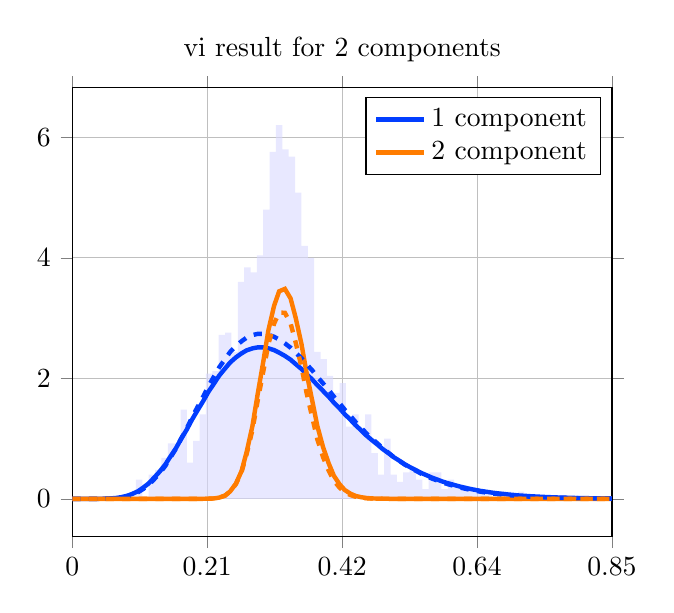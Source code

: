 \begin{tikzpicture}
\begin{axis}[title={vi result for 2 components}, yticklabel style={/pgf/number format/fixed,
            /pgf/number format/precision=3}, grid={major}, yminorgrids={true}, tick align={outside}, xtick={0.0,0.212,0.424,0.636,0.848}, xmin={0.0}, xmax={0.848}, scaled y ticks={false}]
    \addplot[ybar interval, fill={blue!15}, forget plot, opacity={0.6}, draw={none}, bar width={5.0e-6}]
        table[row sep={\\}]
        {
            \\
            0.05  0.04  \\
            0.06  0.04  \\
            0.07  0.04  \\
            0.08  0.04  \\
            0.09  0.08  \\
            0.1  0.32  \\
            0.11  0.04  \\
            0.12  0.4  \\
            0.13  0.48  \\
            0.14  0.68  \\
            0.15  0.92  \\
            0.16  0.92  \\
            0.17  1.48  \\
            0.18  0.6  \\
            0.19  0.96  \\
            0.2  1.4  \\
            0.21  2.08  \\
            0.22  2.12  \\
            0.23  2.72  \\
            0.24  2.76  \\
            0.25  2.44  \\
            0.26  3.6  \\
            0.27  3.84  \\
            0.28  3.76  \\
            0.29  4.04  \\
            0.3  4.8  \\
            0.31  5.76  \\
            0.32  6.2  \\
            0.33  5.8  \\
            0.34  5.68  \\
            0.35  5.08  \\
            0.36  4.2  \\
            0.37  4.0  \\
            0.38  2.44  \\
            0.39  2.32  \\
            0.4  2.04  \\
            0.41  1.76  \\
            0.42  1.92  \\
            0.43  1.2  \\
            0.44  1.4  \\
            0.45  1.12  \\
            0.46  1.4  \\
            0.47  0.76  \\
            0.48  0.4  \\
            0.49  1.0  \\
            0.5  0.4  \\
            0.51  0.28  \\
            0.52  0.44  \\
            0.53  0.48  \\
            0.54  0.32  \\
            0.55  0.16  \\
            0.56  0.44  \\
            0.57  0.44  \\
            0.58  0.16  \\
            0.59  0.32  \\
            0.6  0.2  \\
            0.61  0.16  \\
            0.62  0.2  \\
            0.63  0.12  \\
            0.64  0.12  \\
            0.65  0.08  \\
            0.66  0.0  \\
            0.67  0.12  \\
            0.68  0.12  \\
            0.69  0.08  \\
            0.7  0.12  \\
            0.71  0.04  \\
            0.72  0.0  \\
            0.73  0.04  \\
            0.74  0.0  \\
            0.75  0.0  \\
            0.76  0.0  \\
            0.77  0.04  \\
            0.78  0.0  \\
            0.79  0.0  \\
            0.8  0.0  \\
            0.81  0.0  \\
            0.82  0.0  \\
            0.83  0.0  \\
            0.84  0.04  \\
            0.85  0.0  \\
        }
        ;
    \addplot[style={{ultra thick}}, color={rgb,1:red,0.008;green,0.243;blue,1.0}]
        table[row sep={\\}]
        {
            \\
            0.0  0.0  \\
            0.009  1.287e-8  \\
            0.017  1.788e-6  \\
            0.026  2.932e-5  \\
            0.034  0.0  \\
            0.043  0.001  \\
            0.051  0.003  \\
            0.06  0.007  \\
            0.069  0.015  \\
            0.077  0.028  \\
            0.086  0.05  \\
            0.094  0.081  \\
            0.103  0.125  \\
            0.111  0.183  \\
            0.12  0.256  \\
            0.128  0.345  \\
            0.137  0.449  \\
            0.146  0.568  \\
            0.154  0.7  \\
            0.163  0.843  \\
            0.171  0.995  \\
            0.18  1.153  \\
            0.188  1.313  \\
            0.197  1.473  \\
            0.206  1.629  \\
            0.214  1.778  \\
            0.223  1.919  \\
            0.231  2.048  \\
            0.24  2.163  \\
            0.248  2.263  \\
            0.257  2.347  \\
            0.266  2.415  \\
            0.274  2.465  \\
            0.283  2.497  \\
            0.291  2.513  \\
            0.3  2.513  \\
            0.308  2.498  \\
            0.317  2.469  \\
            0.325  2.426  \\
            0.334  2.373  \\
            0.343  2.309  \\
            0.351  2.236  \\
            0.36  2.156  \\
            0.368  2.071  \\
            0.377  1.98  \\
            0.385  1.887  \\
            0.394  1.791  \\
            0.403  1.694  \\
            0.411  1.597  \\
            0.42  1.501  \\
            0.428  1.406  \\
            0.437  1.313  \\
            0.445  1.223  \\
            0.454  1.136  \\
            0.462  1.052  \\
            0.471  0.972  \\
            0.48  0.896  \\
            0.488  0.824  \\
            0.497  0.756  \\
            0.505  0.692  \\
            0.514  0.632  \\
            0.522  0.576  \\
            0.531  0.524  \\
            0.54  0.476  \\
            0.548  0.431  \\
            0.557  0.39  \\
            0.565  0.353  \\
            0.574  0.318  \\
            0.582  0.286  \\
            0.591  0.257  \\
            0.6  0.231  \\
            0.608  0.207  \\
            0.617  0.185  \\
            0.625  0.165  \\
            0.634  0.147  \\
            0.642  0.131  \\
            0.651  0.117  \\
            0.659  0.104  \\
            0.668  0.092  \\
            0.677  0.082  \\
            0.685  0.072  \\
            0.694  0.064  \\
            0.702  0.056  \\
            0.711  0.05  \\
            0.719  0.044  \\
            0.728  0.039  \\
            0.737  0.034  \\
            0.745  0.03  \\
            0.754  0.026  \\
            0.762  0.023  \\
            0.771  0.02  \\
            0.779  0.018  \\
            0.788  0.015  \\
            0.797  0.013  \\
            0.805  0.012  \\
            0.814  0.01  \\
            0.822  0.009  \\
            0.831  0.008  \\
            0.839  0.007  \\
            0.848  0.006  \\
        }
        ;
    \addlegendentry {1 component}
    \addplot[style={{ultra thick}}, color={rgb,1:red,1.0;green,0.486;blue,0.0}]
        table[row sep={\\}]
        {
            \\
            0.0  0.0  \\
            0.009  3.564e-103  \\
            0.017  1.52e-77  \\
            0.026  5.784e-63  \\
            0.034  6.591e-53  \\
            0.043  2.494e-45  \\
            0.051  2.552e-39  \\
            0.06  2.162e-34  \\
            0.069  2.957e-30  \\
            0.077  1.005e-26  \\
            0.086  1.138e-23  \\
            0.094  5.298e-21  \\
            0.103  1.184e-18  \\
            0.111  1.429e-16  \\
            0.12  1.02e-14  \\
            0.128  4.635e-13  \\
            0.137  1.42e-11  \\
            0.146  3.077e-10  \\
            0.154  4.906e-9  \\
            0.163  5.953e-8  \\
            0.171  5.652e-7  \\
            0.18  4.3e-6  \\
            0.188  2.677e-5  \\
            0.197  0.0  \\
            0.206  0.001  \\
            0.214  0.002  \\
            0.223  0.007  \\
            0.231  0.021  \\
            0.24  0.054  \\
            0.248  0.123  \\
            0.257  0.251  \\
            0.266  0.463  \\
            0.274  0.781  \\
            0.283  1.207  \\
            0.291  1.721  \\
            0.3  2.272  \\
            0.308  2.791  \\
            0.317  3.202  \\
            0.325  3.444  \\
            0.334  3.484  \\
            0.343  3.326  \\
            0.351  3.004  \\
            0.36  2.574  \\
            0.368  2.097  \\
            0.377  1.629  \\
            0.385  1.209  \\
            0.394  0.859  \\
            0.403  0.585  \\
            0.411  0.383  \\
            0.42  0.241  \\
            0.428  0.147  \\
            0.437  0.086  \\
            0.445  0.049  \\
            0.454  0.027  \\
            0.462  0.014  \\
            0.471  0.007  \\
            0.48  0.004  \\
            0.488  0.002  \\
            0.497  0.001  \\
            0.505  0.0  \\
            0.514  0.0  \\
            0.522  7.664e-5  \\
            0.531  3.284e-5  \\
            0.54  1.375e-5  \\
            0.548  5.63e-6  \\
            0.557  2.256e-6  \\
            0.565  8.853e-7  \\
            0.574  3.404e-7  \\
            0.582  1.284e-7  \\
            0.591  4.748e-8  \\
            0.6  1.724e-8  \\
            0.608  6.147e-9  \\
            0.617  2.154e-9  \\
            0.625  7.419e-10  \\
            0.634  2.514e-10  \\
            0.642  8.379e-11  \\
            0.651  2.75e-11  \\
            0.659  8.886e-12  \\
            0.668  2.829e-12  \\
            0.677  8.878e-13  \\
            0.685  2.747e-13  \\
            0.694  8.381e-14  \\
            0.702  2.523e-14  \\
            0.711  7.496e-15  \\
            0.719  2.199e-15  \\
            0.728  6.369e-16  \\
            0.737  1.823e-16  \\
            0.745  5.153e-17  \\
            0.754  1.44e-17  \\
            0.762  3.979e-18  \\
            0.771  1.087e-18  \\
            0.779  2.938e-19  \\
            0.788  7.855e-20  \\
            0.797  2.078e-20  \\
            0.805  5.443e-21  \\
            0.814  1.411e-21  \\
            0.822  3.624e-22  \\
            0.831  9.217e-23  \\
            0.839  2.322e-23  \\
            0.848  5.797e-24  \\
        }
        ;
    \addlegendentry {2 component}
    \addplot[style={{ultra thick, dashed}}, color={rgb,1:red,0.008;green,0.243;blue,1.0}]
        table[row sep={\\}]
        {
            \\
            0.0  0.0  \\
            0.009  3.159e-9  \\
            0.017  6.418e-7  \\
            0.026  1.305e-5  \\
            0.034  0.0  \\
            0.043  0.0  \\
            0.051  0.002  \\
            0.06  0.005  \\
            0.069  0.011  \\
            0.077  0.021  \\
            0.086  0.039  \\
            0.094  0.067  \\
            0.103  0.107  \\
            0.111  0.161  \\
            0.12  0.231  \\
            0.128  0.318  \\
            0.137  0.423  \\
            0.146  0.545  \\
            0.154  0.683  \\
            0.163  0.835  \\
            0.171  0.999  \\
            0.18  1.172  \\
            0.188  1.349  \\
            0.197  1.528  \\
            0.206  1.704  \\
            0.214  1.874  \\
            0.223  2.036  \\
            0.231  2.185  \\
            0.24  2.319  \\
            0.248  2.437  \\
            0.257  2.536  \\
            0.266  2.616  \\
            0.274  2.676  \\
            0.283  2.717  \\
            0.291  2.737  \\
            0.3  2.739  \\
            0.308  2.723  \\
            0.317  2.69  \\
            0.325  2.643  \\
            0.334  2.581  \\
            0.343  2.508  \\
            0.351  2.425  \\
            0.36  2.334  \\
            0.368  2.236  \\
            0.377  2.132  \\
            0.385  2.025  \\
            0.394  1.916  \\
            0.403  1.806  \\
            0.411  1.696  \\
            0.42  1.587  \\
            0.428  1.48  \\
            0.437  1.376  \\
            0.445  1.276  \\
            0.454  1.179  \\
            0.462  1.087  \\
            0.471  0.999  \\
            0.48  0.915  \\
            0.488  0.837  \\
            0.497  0.763  \\
            0.505  0.694  \\
            0.514  0.63  \\
            0.522  0.571  \\
            0.531  0.516  \\
            0.54  0.465  \\
            0.548  0.419  \\
            0.557  0.376  \\
            0.565  0.337  \\
            0.574  0.302  \\
            0.582  0.27  \\
            0.591  0.241  \\
            0.6  0.214  \\
            0.608  0.19  \\
            0.617  0.169  \\
            0.625  0.15  \\
            0.634  0.133  \\
            0.642  0.117  \\
            0.651  0.103  \\
            0.659  0.091  \\
            0.668  0.08  \\
            0.677  0.07  \\
            0.685  0.062  \\
            0.694  0.054  \\
            0.702  0.047  \\
            0.711  0.041  \\
            0.719  0.036  \\
            0.728  0.032  \\
            0.737  0.027  \\
            0.745  0.024  \\
            0.754  0.021  \\
            0.762  0.018  \\
            0.771  0.016  \\
            0.779  0.014  \\
            0.788  0.012  \\
            0.797  0.01  \\
            0.805  0.009  \\
            0.814  0.008  \\
            0.822  0.007  \\
            0.831  0.006  \\
            0.839  0.005  \\
            0.848  0.004  \\
        }
        ;
    \addplot[style={{ultra thick, dashed}}, color={rgb,1:red,1.0;green,0.486;blue,0.0}]
        table[row sep={\\}]
        {
            \\
            0.0  0.0  \\
            0.009  1.115e-103  \\
            0.017  6.835e-78  \\
            0.026  3.181e-63  \\
            0.034  4.148e-53  \\
            0.043  1.732e-45  \\
            0.051  1.912e-39  \\
            0.06  1.72e-34  \\
            0.069  2.468e-30  \\
            0.077  8.724e-27  \\
            0.086  1.021e-23  \\
            0.094  4.881e-21  \\
            0.103  1.115e-18  \\
            0.111  1.371e-16  \\
            0.12  9.935e-15  \\
            0.128  4.567e-13  \\
            0.137  1.412e-11  \\
            0.146  3.083e-10  \\
            0.154  4.942e-9  \\
            0.163  6.019e-8  \\
            0.171  5.726e-7  \\
            0.18  4.359e-6  \\
            0.188  2.712e-5  \\
            0.197  0.0  \\
            0.206  0.001  \\
            0.214  0.002  \\
            0.223  0.007  \\
            0.231  0.021  \\
            0.24  0.054  \\
            0.248  0.121  \\
            0.257  0.244  \\
            0.266  0.447  \\
            0.274  0.747  \\
            0.283  1.144  \\
            0.291  1.614  \\
            0.3  2.109  \\
            0.308  2.563  \\
            0.317  2.907  \\
            0.325  3.09  \\
            0.334  3.088  \\
            0.343  2.911  \\
            0.351  2.595  \\
            0.36  2.195  \\
            0.368  1.764  \\
            0.377  1.352  \\
            0.385  0.989  \\
            0.394  0.693  \\
            0.403  0.465  \\
            0.411  0.3  \\
            0.42  0.186  \\
            0.428  0.111  \\
            0.437  0.064  \\
            0.445  0.036  \\
            0.454  0.019  \\
            0.462  0.01  \\
            0.471  0.005  \\
            0.48  0.003  \\
            0.488  0.001  \\
            0.497  0.001  \\
            0.505  0.0  \\
            0.514  0.0  \\
            0.522  4.845e-5  \\
            0.531  2.04e-5  \\
            0.54  8.389e-6  \\
            0.548  3.374e-6  \\
            0.557  1.328e-6  \\
            0.565  5.117e-7  \\
            0.574  1.932e-7  \\
            0.582  7.151e-8  \\
            0.591  2.596e-8  \\
            0.6  9.252e-9  \\
            0.608  3.238e-9  \\
            0.617  1.113e-9  \\
            0.625  3.762e-10  \\
            0.634  1.25e-10  \\
            0.642  4.089e-11  \\
            0.651  1.316e-11  \\
            0.659  4.171e-12  \\
            0.668  1.302e-12  \\
            0.677  4.008e-13  \\
            0.685  1.216e-13  \\
            0.694  3.637e-14  \\
            0.702  1.073e-14  \\
            0.711  3.126e-15  \\
            0.719  8.986e-16  \\
            0.728  2.551e-16  \\
            0.737  7.153e-17  \\
            0.745  1.982e-17  \\
            0.754  5.427e-18  \\
            0.762  1.469e-18  \\
            0.771  3.932e-19  \\
            0.779  1.041e-19  \\
            0.788  2.727e-20  \\
            0.797  7.067e-21  \\
            0.805  1.813e-21  \\
            0.814  4.604e-22  \\
            0.822  1.158e-22  \\
            0.831  2.883e-23  \\
            0.839  7.112e-24  \\
            0.848  1.738e-24  \\
        }
        ;
\end{axis}
\end{tikzpicture}
